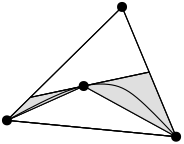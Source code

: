 <?xml version="1.0"?>
<!DOCTYPE ipe SYSTEM "ipe.dtd">
<ipe version="70000" creator="ipe6upgrade">
<info created="D:20061031170928" modified="D:20061204103003"/>
<ipestyle name="ipe6">
<color name="red" value="1 0 0"/>
<color name="green" value="0 1 0"/>
<color name="blue" value="0 0 1"/>
<color name="yellow" value="1 1 0"/>
<color name="gray1" value="0.125"/>
<color name="gray2" value="0.25"/>
<color name="gray3" value="0.375"/>
<color name="gray4" value="0.5"/>
<color name="gray5" value="0.625"/>
<color name="gray6" value="0.75"/>
<color name="gray7" value="0.875"/>
<dashstyle name="dashed" value="[4] 0"/>
<dashstyle name="dotted" value="[1 3] 0"/>
<dashstyle name="dash dotted" value="[4 2 1 2] 0"/>
<dashstyle name="dash dot dotted" value="[4 2 1 2 1 2] 0"/>
<pen name="heavier" value="0.8"/>
<pen name="fat" value="1.2"/>
<pen name="ultrafat" value="2"/>
<textsize name="large" value="\large"/>
<textsize name="Large" value="\Large"/>
<textsize name="LARGE" value="\LARGE"/>
<textsize name="huge" value="\huge"/>
<textsize name="Huge" value="\Huge"/>
<textsize name="small" value="\small"/>
<textsize name="footnote" value="\footnotesize"/>
<textsize name="tiny" value="\tiny"/>
<symbolsize name="small" value="2"/>
<symbolsize name="tiny" value="1.1"/>
<symbolsize name="large" value="5"/>
<arrowsize name="small" value="5"/>
<arrowsize name="tiny" value="3"/>
<arrowsize name="large" value="10"/>
<symbol name="mark/circle(sx)" transformations="translations">
<path fill="sym-stroke">
0.6 0 0 0.6 0 0 e 0.4 0 0 0.4 0 0 e
</path></symbol>
<symbol name="mark/disk(sx)" transformations="translations">
<path fill="sym-stroke">
0.6 0 0 0.6 0 0 e
</path></symbol>
<symbol name="mark/fdisk(sfx)" transformations="translations">
<group><path fill="sym-stroke" fillrule="eofill">
0.6 0 0 0.6 0 0 e 0.4 0 0 0.4 0 0 e
</path><path fill="sym-fill">
0.4 0 0 0.4 0 0 e
</path></group></symbol>
<symbol name="mark/box(sx)" transformations="translations">
<path fill="sym-stroke" fillrule="eofill">
-0.6 -0.6 m 0.6 -0.6 l 0.6 0.6 l -0.6 0.6 l h -0.4 -0.4 m 0.4 -0.4 l 0.4 0.4 l -0.4 0.4 l h</path></symbol>
<symbol name="mark/square(sx)" transformations="translations">
<path fill="sym-stroke">
-0.6 -0.6 m 0.6 -0.6 l 0.6 0.6 l -0.6 0.6 l h</path></symbol>
<symbol name="mark/fsquare(sfx)" transformations="translations">
<group><path fill="sym-stroke" fillrule="eofill">
-0.6 -0.6 m 0.6 -0.6 l 0.6 0.6 l -0.6 0.6 l h-0.4 -0.4 m 0.4 -0.4 l 0.4 0.4 l -0.4 0.4 l h</path><path fill="sym-fill">
-0.4 -0.4 m 0.4 -0.4 l 0.4 0.4 l -0.4 0.4 l h</path></group></symbol>
<symbol name="mark/cross(sx)" transformations="translations">
<group><path fill="sym-stroke">
-0.43 -0.57 m 0.57 0.43 l 0.43 0.57 l -0.57 -0.43 l h</path><path fill="sym-stroke">
-0.43 0.57 m 0.57 -0.43 l 0.43 -0.57 l -0.57 0.43 l h</path>
</group></symbol>
<textstyle name="center" begin="\begin{center}"
end="\end{center}"/>
<textstyle name="itemize" begin="\begin{itemize}"
end="\end{itemize}"/>
<textstyle name="item" begin="\begin{itemize}\item{}"
end="\end{itemize}"/>
</ipestyle>
<page>
<layer name="alpha"/>
<view layers="alpha" active="alpha"/>
<path layer="alpha" stroke="black" pen="normal">
248.89 160.874 m
221.26 148.518 l
282.153 142.63 l
h
</path>
<path stroke="black" pen="normal">
272.468 165.885 m
262.696 189.346 l
229.651 156.786 l
h
</path>
<path stroke="black" pen="normal" matrix="0.5 0 0 0.5 125.853 84.388" fill="gray7">
246.073 152.972 m
207.596 144.796 l
190.814 128.26 l
246.073 152.972 l
312.599 116.483 l
293.229 162.993 l
h
</path>
<path stroke="black" pen="normal" matrix="0.5 0 0 0.5 125.853 84.388">
273.686 209.917 m
190.814 128.26 l
312.599 116.483 l
h
</path>
<path stroke="black" pen="normal" matrix="0.5 0 0 0.5 125.853 84.388">
190.814 128.26 m
312.599 116.483 l
</path>
<use name="mark/disk(sx)" pos="190.814 128.26" matrix="0.5 0 0 0.5 125.853 84.388" size="normal" stroke="black"/>
<use name="mark/disk(sx)" pos="312.599 116.483" matrix="0.5 0 0 0.5 125.853 84.388" size="normal" stroke="black"/>
<use name="mark/disk(sx)" pos="273.686 209.917" matrix="0.5 0 0 0.5 125.853 84.388" size="normal" stroke="black"/>
<path stroke="black" pen="normal" matrix="0.5 0 0 0.5 125.853 84.388">
190.814 128.26 m
238.591 153.688
265.625 155.561
281.952 148.87
312.599 116.483 s
</path>
<use name="mark/disk(sx)" pos="246.073 152.972" matrix="0.5 0 0 0.5 125.853 84.388" size="normal" stroke="black"/>
<path stroke="black" pen="normal" matrix="0.5 0 0 0.5 125.853 84.388">
246.073 152.972 m
293.229 162.993 l
</path>
<path stroke="black" pen="normal" matrix="0.5 0 0 0.5 125.853 84.388">
207.596 144.796 m
246.073 152.972 l
</path>
</page>
</ipe>
